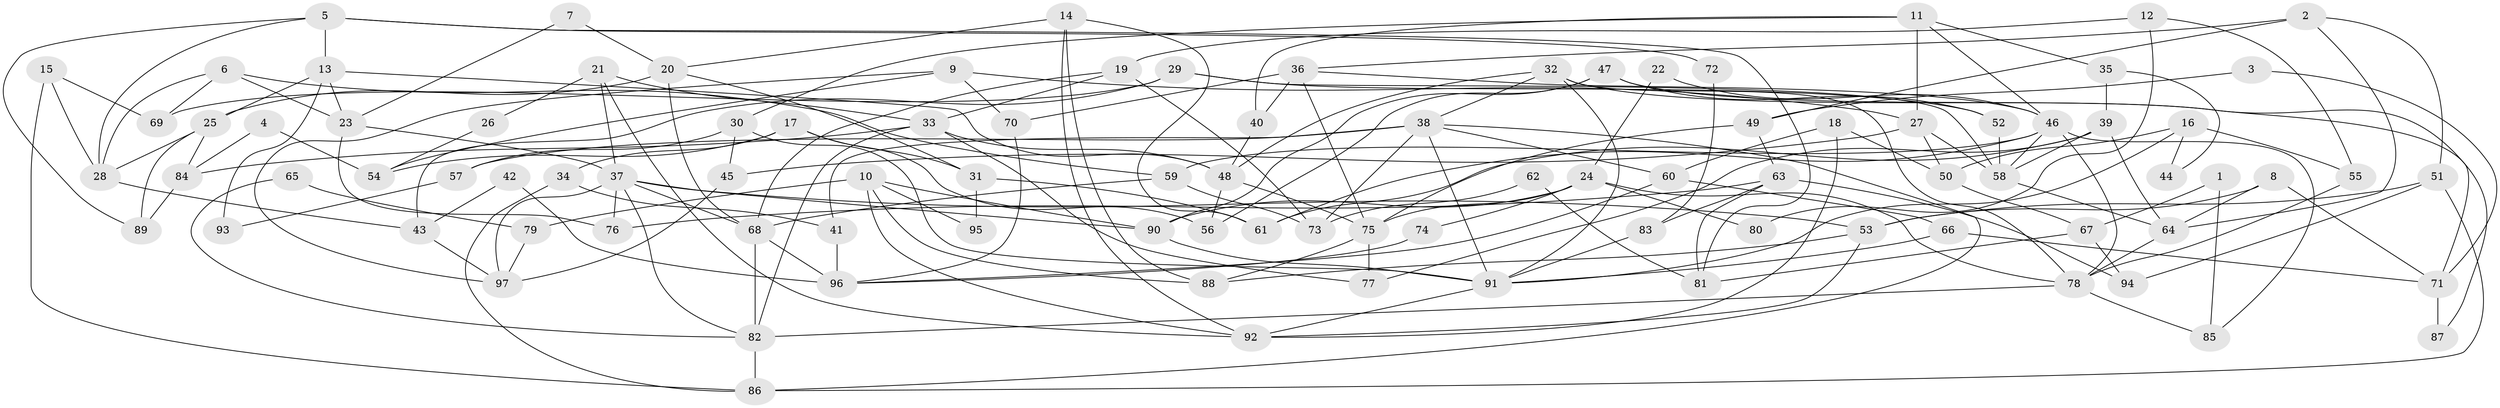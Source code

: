 // Generated by graph-tools (version 1.1) at 2025/50/03/09/25 03:50:04]
// undirected, 97 vertices, 194 edges
graph export_dot {
graph [start="1"]
  node [color=gray90,style=filled];
  1;
  2;
  3;
  4;
  5;
  6;
  7;
  8;
  9;
  10;
  11;
  12;
  13;
  14;
  15;
  16;
  17;
  18;
  19;
  20;
  21;
  22;
  23;
  24;
  25;
  26;
  27;
  28;
  29;
  30;
  31;
  32;
  33;
  34;
  35;
  36;
  37;
  38;
  39;
  40;
  41;
  42;
  43;
  44;
  45;
  46;
  47;
  48;
  49;
  50;
  51;
  52;
  53;
  54;
  55;
  56;
  57;
  58;
  59;
  60;
  61;
  62;
  63;
  64;
  65;
  66;
  67;
  68;
  69;
  70;
  71;
  72;
  73;
  74;
  75;
  76;
  77;
  78;
  79;
  80;
  81;
  82;
  83;
  84;
  85;
  86;
  87;
  88;
  89;
  90;
  91;
  92;
  93;
  94;
  95;
  96;
  97;
  1 -- 85;
  1 -- 67;
  2 -- 36;
  2 -- 51;
  2 -- 49;
  2 -- 64;
  3 -- 71;
  3 -- 49;
  4 -- 84;
  4 -- 54;
  5 -- 13;
  5 -- 28;
  5 -- 72;
  5 -- 81;
  5 -- 89;
  6 -- 59;
  6 -- 23;
  6 -- 28;
  6 -- 69;
  7 -- 23;
  7 -- 20;
  8 -- 53;
  8 -- 64;
  8 -- 71;
  9 -- 70;
  9 -- 97;
  9 -- 27;
  9 -- 54;
  10 -- 88;
  10 -- 90;
  10 -- 79;
  10 -- 92;
  10 -- 95;
  11 -- 27;
  11 -- 46;
  11 -- 30;
  11 -- 35;
  11 -- 40;
  12 -- 19;
  12 -- 55;
  12 -- 80;
  13 -- 48;
  13 -- 25;
  13 -- 23;
  13 -- 93;
  14 -- 20;
  14 -- 61;
  14 -- 88;
  14 -- 92;
  15 -- 69;
  15 -- 28;
  15 -- 86;
  16 -- 50;
  16 -- 91;
  16 -- 44;
  16 -- 55;
  17 -- 56;
  17 -- 34;
  17 -- 31;
  17 -- 54;
  18 -- 50;
  18 -- 92;
  18 -- 60;
  19 -- 68;
  19 -- 33;
  19 -- 73;
  20 -- 25;
  20 -- 68;
  20 -- 31;
  21 -- 33;
  21 -- 92;
  21 -- 26;
  21 -- 37;
  22 -- 24;
  22 -- 46;
  23 -- 37;
  23 -- 76;
  24 -- 78;
  24 -- 90;
  24 -- 74;
  24 -- 75;
  24 -- 80;
  25 -- 89;
  25 -- 28;
  25 -- 84;
  26 -- 54;
  27 -- 58;
  27 -- 45;
  27 -- 50;
  28 -- 43;
  29 -- 52;
  29 -- 58;
  29 -- 43;
  29 -- 69;
  30 -- 91;
  30 -- 45;
  30 -- 57;
  31 -- 61;
  31 -- 95;
  32 -- 91;
  32 -- 48;
  32 -- 38;
  32 -- 78;
  32 -- 87;
  33 -- 48;
  33 -- 82;
  33 -- 77;
  33 -- 84;
  34 -- 86;
  34 -- 41;
  35 -- 39;
  35 -- 44;
  36 -- 75;
  36 -- 46;
  36 -- 40;
  36 -- 70;
  37 -- 53;
  37 -- 68;
  37 -- 76;
  37 -- 82;
  37 -- 90;
  37 -- 97;
  38 -- 86;
  38 -- 41;
  38 -- 57;
  38 -- 60;
  38 -- 73;
  38 -- 91;
  39 -- 58;
  39 -- 61;
  39 -- 64;
  39 -- 77;
  40 -- 48;
  41 -- 96;
  42 -- 96;
  42 -- 43;
  43 -- 97;
  45 -- 97;
  46 -- 59;
  46 -- 78;
  46 -- 58;
  46 -- 61;
  46 -- 85;
  47 -- 90;
  47 -- 71;
  47 -- 52;
  47 -- 56;
  48 -- 75;
  48 -- 56;
  49 -- 75;
  49 -- 63;
  50 -- 67;
  51 -- 53;
  51 -- 86;
  51 -- 94;
  52 -- 58;
  53 -- 88;
  53 -- 92;
  55 -- 78;
  57 -- 93;
  58 -- 64;
  59 -- 68;
  59 -- 73;
  60 -- 66;
  60 -- 96;
  62 -- 73;
  62 -- 81;
  63 -- 76;
  63 -- 81;
  63 -- 83;
  63 -- 94;
  64 -- 78;
  65 -- 82;
  65 -- 79;
  66 -- 91;
  66 -- 71;
  67 -- 94;
  67 -- 81;
  68 -- 82;
  68 -- 96;
  70 -- 96;
  71 -- 87;
  72 -- 83;
  74 -- 96;
  75 -- 77;
  75 -- 88;
  78 -- 82;
  78 -- 85;
  79 -- 97;
  82 -- 86;
  83 -- 91;
  84 -- 89;
  90 -- 91;
  91 -- 92;
}
